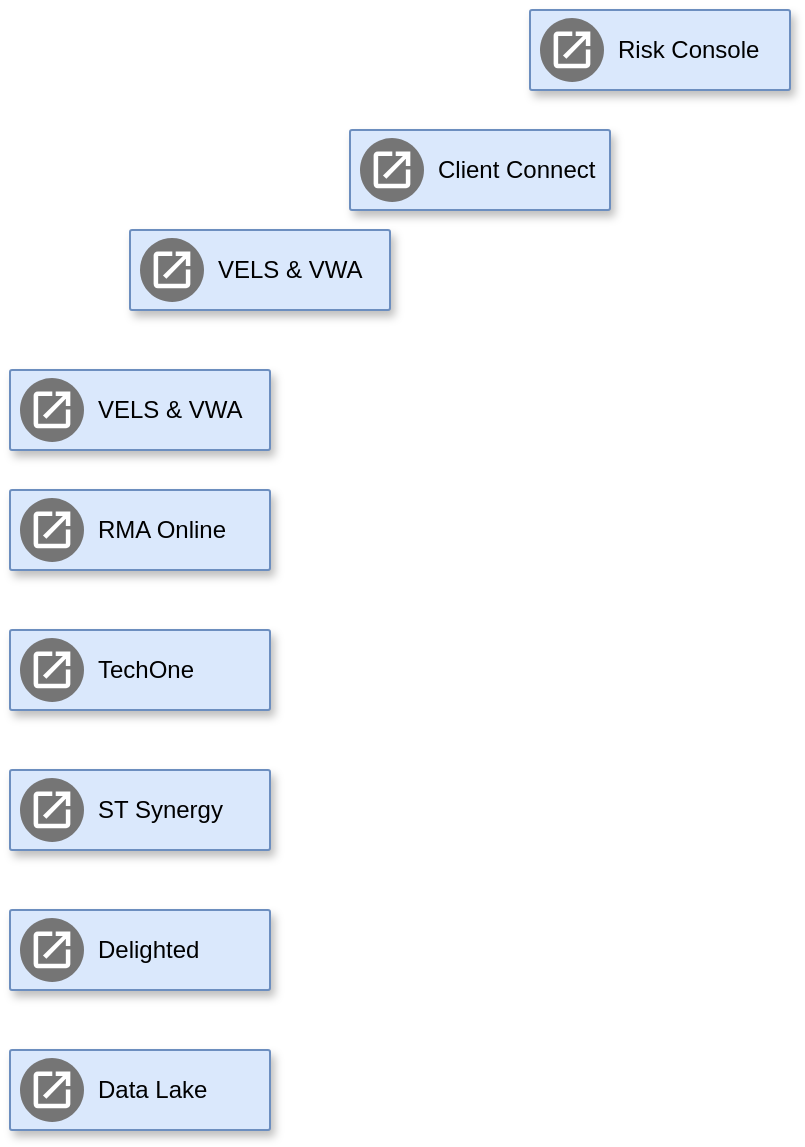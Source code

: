 <mxfile version="14.4.5" type="embed"><diagram id="uHd0xSNkWaVheOgllf9f" name="Page-1"><mxGraphModel dx="782" dy="458" grid="1" gridSize="10" guides="1" tooltips="1" connect="1" arrows="1" fold="1" page="1" pageScale="1" pageWidth="827" pageHeight="1169" math="0" shadow="0"><root><mxCell id="0"/><mxCell id="1" parent="0"/><mxCell id="4hU3kMq3VIaxD2ExE70U-3" value="" style="strokeColor=#6c8ebf;shadow=1;strokeWidth=1;rounded=1;absoluteArcSize=1;arcSize=2;fillColor=#dae8fc;" vertex="1" parent="1"><mxGeometry x="390" y="210" width="130" height="40" as="geometry"/></mxCell><mxCell id="4hU3kMq3VIaxD2ExE70U-4" value="Risk Console" style="dashed=0;connectable=0;html=1;fillColor=#757575;strokeColor=none;shape=mxgraph.gcp2.application_system;part=1;labelPosition=right;verticalLabelPosition=middle;align=left;verticalAlign=middle;spacingLeft=5;fontSize=12;" vertex="1" parent="4hU3kMq3VIaxD2ExE70U-3"><mxGeometry y="0.5" width="32" height="32" relative="1" as="geometry"><mxPoint x="5" y="-16" as="offset"/></mxGeometry></mxCell><mxCell id="4hU3kMq3VIaxD2ExE70U-5" value="" style="strokeColor=#6c8ebf;shadow=1;strokeWidth=1;rounded=1;absoluteArcSize=1;arcSize=2;fillColor=#dae8fc;" vertex="1" parent="1"><mxGeometry x="300" y="270" width="130" height="40" as="geometry"/></mxCell><mxCell id="4hU3kMq3VIaxD2ExE70U-6" value="Client Connect" style="dashed=0;connectable=0;html=1;fillColor=#757575;strokeColor=none;shape=mxgraph.gcp2.application_system;part=1;labelPosition=right;verticalLabelPosition=middle;align=left;verticalAlign=middle;spacingLeft=5;fontSize=12;" vertex="1" parent="4hU3kMq3VIaxD2ExE70U-5"><mxGeometry y="0.5" width="32" height="32" relative="1" as="geometry"><mxPoint x="5" y="-16" as="offset"/></mxGeometry></mxCell><mxCell id="4hU3kMq3VIaxD2ExE70U-7" value="" style="strokeColor=#6c8ebf;shadow=1;strokeWidth=1;rounded=1;absoluteArcSize=1;arcSize=2;fillColor=#dae8fc;" vertex="1" parent="1"><mxGeometry x="190" y="320" width="130" height="40" as="geometry"/></mxCell><mxCell id="4hU3kMq3VIaxD2ExE70U-8" value="VELS &amp;amp; VWA" style="dashed=0;connectable=0;html=1;fillColor=#757575;strokeColor=none;shape=mxgraph.gcp2.application_system;part=1;labelPosition=right;verticalLabelPosition=middle;align=left;verticalAlign=middle;spacingLeft=5;fontSize=12;" vertex="1" parent="4hU3kMq3VIaxD2ExE70U-7"><mxGeometry y="0.5" width="32" height="32" relative="1" as="geometry"><mxPoint x="5" y="-16" as="offset"/></mxGeometry></mxCell><mxCell id="4hU3kMq3VIaxD2ExE70U-9" value="" style="strokeColor=#6c8ebf;shadow=1;strokeWidth=1;rounded=1;absoluteArcSize=1;arcSize=2;fillColor=#dae8fc;" vertex="1" parent="1"><mxGeometry x="130" y="390" width="130" height="40" as="geometry"/></mxCell><mxCell id="4hU3kMq3VIaxD2ExE70U-10" value="VELS &amp;amp; VWA" style="dashed=0;connectable=0;html=1;fillColor=#757575;strokeColor=none;shape=mxgraph.gcp2.application_system;part=1;labelPosition=right;verticalLabelPosition=middle;align=left;verticalAlign=middle;spacingLeft=5;fontSize=12;" vertex="1" parent="4hU3kMq3VIaxD2ExE70U-9"><mxGeometry y="0.5" width="32" height="32" relative="1" as="geometry"><mxPoint x="5" y="-16" as="offset"/></mxGeometry></mxCell><mxCell id="4hU3kMq3VIaxD2ExE70U-11" value="" style="strokeColor=#6c8ebf;shadow=1;strokeWidth=1;rounded=1;absoluteArcSize=1;arcSize=2;fillColor=#dae8fc;" vertex="1" parent="1"><mxGeometry x="130" y="450" width="130" height="40" as="geometry"/></mxCell><mxCell id="4hU3kMq3VIaxD2ExE70U-12" value="RMA Online" style="dashed=0;connectable=0;html=1;fillColor=#757575;strokeColor=none;shape=mxgraph.gcp2.application_system;part=1;labelPosition=right;verticalLabelPosition=middle;align=left;verticalAlign=middle;spacingLeft=5;fontSize=12;" vertex="1" parent="4hU3kMq3VIaxD2ExE70U-11"><mxGeometry y="0.5" width="32" height="32" relative="1" as="geometry"><mxPoint x="5" y="-16" as="offset"/></mxGeometry></mxCell><mxCell id="4hU3kMq3VIaxD2ExE70U-13" value="" style="strokeColor=#6c8ebf;shadow=1;strokeWidth=1;rounded=1;absoluteArcSize=1;arcSize=2;fillColor=#dae8fc;" vertex="1" parent="1"><mxGeometry x="130" y="520" width="130" height="40" as="geometry"/></mxCell><mxCell id="4hU3kMq3VIaxD2ExE70U-14" value="TechOne" style="dashed=0;connectable=0;html=1;fillColor=#757575;strokeColor=none;shape=mxgraph.gcp2.application_system;part=1;labelPosition=right;verticalLabelPosition=middle;align=left;verticalAlign=middle;spacingLeft=5;fontSize=12;" vertex="1" parent="4hU3kMq3VIaxD2ExE70U-13"><mxGeometry y="0.5" width="32" height="32" relative="1" as="geometry"><mxPoint x="5" y="-16" as="offset"/></mxGeometry></mxCell><mxCell id="4hU3kMq3VIaxD2ExE70U-15" value="" style="strokeColor=#6c8ebf;shadow=1;strokeWidth=1;rounded=1;absoluteArcSize=1;arcSize=2;fillColor=#dae8fc;" vertex="1" parent="1"><mxGeometry x="130" y="590" width="130" height="40" as="geometry"/></mxCell><mxCell id="4hU3kMq3VIaxD2ExE70U-16" value="ST Synergy" style="dashed=0;connectable=0;html=1;fillColor=#757575;strokeColor=none;shape=mxgraph.gcp2.application_system;part=1;labelPosition=right;verticalLabelPosition=middle;align=left;verticalAlign=middle;spacingLeft=5;fontSize=12;" vertex="1" parent="4hU3kMq3VIaxD2ExE70U-15"><mxGeometry y="0.5" width="32" height="32" relative="1" as="geometry"><mxPoint x="5" y="-16" as="offset"/></mxGeometry></mxCell><mxCell id="4hU3kMq3VIaxD2ExE70U-17" value="" style="strokeColor=#6c8ebf;shadow=1;strokeWidth=1;rounded=1;absoluteArcSize=1;arcSize=2;fillColor=#dae8fc;" vertex="1" parent="1"><mxGeometry x="130" y="660" width="130" height="40" as="geometry"/></mxCell><mxCell id="4hU3kMq3VIaxD2ExE70U-18" value="Delighted" style="dashed=0;connectable=0;html=1;fillColor=#757575;strokeColor=none;shape=mxgraph.gcp2.application_system;part=1;labelPosition=right;verticalLabelPosition=middle;align=left;verticalAlign=middle;spacingLeft=5;fontSize=12;" vertex="1" parent="4hU3kMq3VIaxD2ExE70U-17"><mxGeometry y="0.5" width="32" height="32" relative="1" as="geometry"><mxPoint x="5" y="-16" as="offset"/></mxGeometry></mxCell><mxCell id="4hU3kMq3VIaxD2ExE70U-19" value="" style="strokeColor=#6c8ebf;shadow=1;strokeWidth=1;rounded=1;absoluteArcSize=1;arcSize=2;fillColor=#dae8fc;" vertex="1" parent="1"><mxGeometry x="130" y="730" width="130" height="40" as="geometry"/></mxCell><mxCell id="4hU3kMq3VIaxD2ExE70U-20" value="Data Lake" style="dashed=0;connectable=0;html=1;fillColor=#757575;strokeColor=none;shape=mxgraph.gcp2.application_system;part=1;labelPosition=right;verticalLabelPosition=middle;align=left;verticalAlign=middle;spacingLeft=5;fontSize=12;" vertex="1" parent="4hU3kMq3VIaxD2ExE70U-19"><mxGeometry y="0.5" width="32" height="32" relative="1" as="geometry"><mxPoint x="5" y="-16" as="offset"/></mxGeometry></mxCell></root></mxGraphModel></diagram></mxfile>